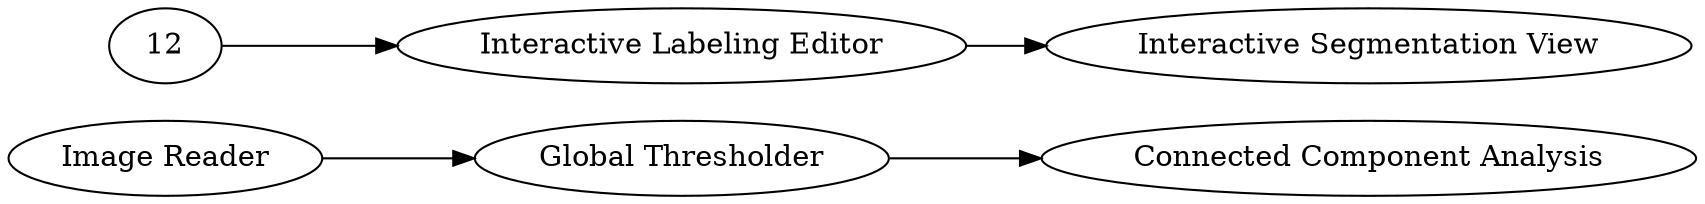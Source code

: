 digraph {
	6 [label="Global Thresholder"]
	8 [label="Connected Component Analysis"]
	11 [label="Image Reader"]
	13 [label="Interactive Labeling Editor"]
	14 [label="Interactive Segmentation View"]
	6 -> 8
	11 -> 6
	12 -> 13
	13 -> 14
	rankdir=LR
}
